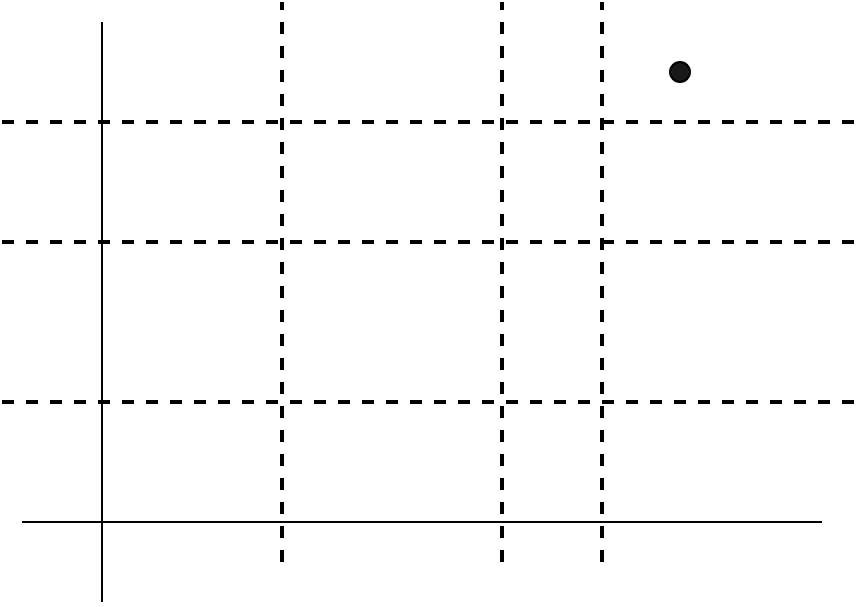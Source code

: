 <mxfile version="13.6.5" type="google"><diagram id="JTR9IXsfJ8U7d_-6Tz3R" name="第 1 页"><mxGraphModel dx="230" dy="129" grid="1" gridSize="10" guides="1" tooltips="1" connect="1" arrows="1" fold="1" page="1" pageScale="1" pageWidth="827" pageHeight="1169" math="0" shadow="0"><root><mxCell id="0"/><mxCell id="1" parent="0"/><mxCell id="RwQTw1xz76P3UADSHOof-2" value="" style="endArrow=none;html=1;" edge="1" parent="1"><mxGeometry width="50" height="50" relative="1" as="geometry"><mxPoint x="120" y="460" as="sourcePoint"/><mxPoint x="120" y="170" as="targetPoint"/></mxGeometry></mxCell><mxCell id="RwQTw1xz76P3UADSHOof-3" value="" style="endArrow=none;html=1;" edge="1" parent="1"><mxGeometry width="50" height="50" relative="1" as="geometry"><mxPoint x="80" y="420" as="sourcePoint"/><mxPoint x="480" y="420" as="targetPoint"/></mxGeometry></mxCell><mxCell id="RwQTw1xz76P3UADSHOof-4" value="" style="endArrow=none;dashed=1;html=1;strokeWidth=2;" edge="1" parent="1"><mxGeometry width="50" height="50" relative="1" as="geometry"><mxPoint x="210" y="440" as="sourcePoint"/><mxPoint x="210" y="160" as="targetPoint"/></mxGeometry></mxCell><mxCell id="RwQTw1xz76P3UADSHOof-5" value="" style="endArrow=none;dashed=1;html=1;strokeWidth=2;" edge="1" parent="1"><mxGeometry width="50" height="50" relative="1" as="geometry"><mxPoint x="70" y="360" as="sourcePoint"/><mxPoint x="500" y="360" as="targetPoint"/></mxGeometry></mxCell><mxCell id="RwQTw1xz76P3UADSHOof-6" value="" style="endArrow=none;dashed=1;html=1;strokeWidth=2;" edge="1" parent="1"><mxGeometry width="50" height="50" relative="1" as="geometry"><mxPoint x="370" y="440" as="sourcePoint"/><mxPoint x="370" y="160" as="targetPoint"/></mxGeometry></mxCell><mxCell id="RwQTw1xz76P3UADSHOof-7" value="" style="endArrow=none;dashed=1;html=1;strokeWidth=2;" edge="1" parent="1"><mxGeometry width="50" height="50" relative="1" as="geometry"><mxPoint x="70" y="220" as="sourcePoint"/><mxPoint x="500" y="220" as="targetPoint"/></mxGeometry></mxCell><mxCell id="RwQTw1xz76P3UADSHOof-8" value="" style="endArrow=none;dashed=1;html=1;strokeWidth=2;" edge="1" parent="1"><mxGeometry width="50" height="50" relative="1" as="geometry"><mxPoint x="70" y="280" as="sourcePoint"/><mxPoint x="500" y="280" as="targetPoint"/></mxGeometry></mxCell><mxCell id="RwQTw1xz76P3UADSHOof-9" value="" style="endArrow=none;dashed=1;html=1;strokeWidth=2;" edge="1" parent="1"><mxGeometry width="50" height="50" relative="1" as="geometry"><mxPoint x="320" y="440" as="sourcePoint"/><mxPoint x="320" y="160" as="targetPoint"/></mxGeometry></mxCell><mxCell id="RwQTw1xz76P3UADSHOof-11" value="" style="ellipse;whiteSpace=wrap;html=1;aspect=fixed;fillColor=#191919;" vertex="1" parent="1"><mxGeometry x="404" y="190" width="10" height="10" as="geometry"/></mxCell></root></mxGraphModel></diagram></mxfile>